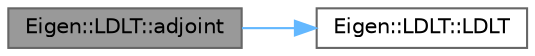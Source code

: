 digraph "Eigen::LDLT::adjoint"
{
 // LATEX_PDF_SIZE
  bgcolor="transparent";
  edge [fontname=Helvetica,fontsize=10,labelfontname=Helvetica,labelfontsize=10];
  node [fontname=Helvetica,fontsize=10,shape=box,height=0.2,width=0.4];
  rankdir="LR";
  Node1 [id="Node000001",label="Eigen::LDLT::adjoint",height=0.2,width=0.4,color="gray40", fillcolor="grey60", style="filled", fontcolor="black",tooltip=" "];
  Node1 -> Node2 [id="edge1_Node000001_Node000002",color="steelblue1",style="solid",tooltip=" "];
  Node2 [id="Node000002",label="Eigen::LDLT::LDLT",height=0.2,width=0.4,color="grey40", fillcolor="white", style="filled",URL="$class_eigen_1_1_l_d_l_t.html#a2e06dedd2651649c5b251fbf9ba4e7d4",tooltip="Default Constructor."];
}
